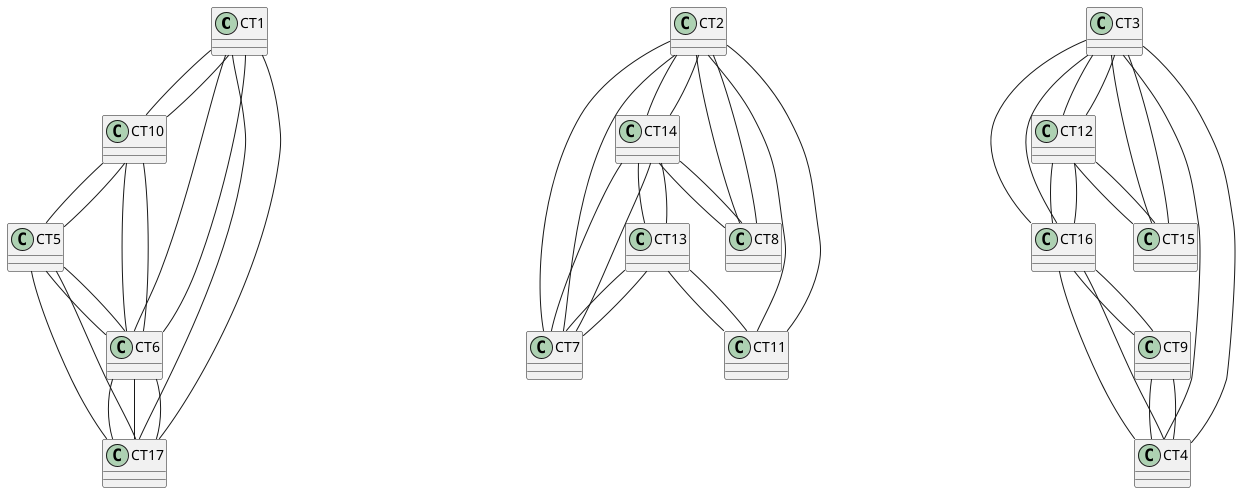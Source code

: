 @startuml

CT1 -- CT10
CT1 -- CT17
CT1 -- CT6

CT2 -- CT14
CT2 -- CT7
CT2 -- CT8
CT2 -- CT11

CT3 -- CT12
CT3 -- CT16
CT3 -- CT15
CT3 -- CT4

CT15 -- CT12
CT15 -- CT3

CT16 -- CT3
CT16 -- CT12
CT16 -- CT9
CT16 -- CT4

CT12 -- CT3
CT12 -- CT15
CT12 -- CT16

CT7 -- CT14
CT7 -- CT13
CT7 -- CT2

CT8 -- CT2
CT8 -- CT14

CT13 -- CT7
CT13 -- CT14
CT13 -- CT11

CT14 -- CT13
CT14 -- CT7
CT14 -- CT8
CT14 -- CT2

CT11 -- CT13
CT11 -- CT2

CT5 -- CT6
CT5 -- CT10
CT5 -- CT17

CT9 -- CT16
CT9 -- CT4

CT4 -- CT9
CT4 -- CT16
CT4 -- CT3

CT17 -- CT5
CT17 -- CT1
CT17 -- CT6

CT6 -- CT5
CT6 -- CT17
CT6 -- CT10
CT6 -- CT17
CT6 -- CT1

CT10 -- CT6
CT10 -- CT5
CT10 -- CT1


@enduml